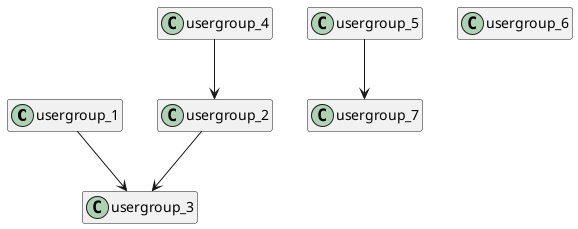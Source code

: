 @startuml
'https://plantuml.com/class-diagram

hide members

class usergroup_1
class usergroup_2
class usergroup_3
class usergroup_4
class usergroup_5
class usergroup_6
class usergroup_7

usergroup_1 --> usergroup_3
usergroup_2 --> usergroup_3
usergroup_4 --> usergroup_2
usergroup_5 --> usergroup_7

@enduml